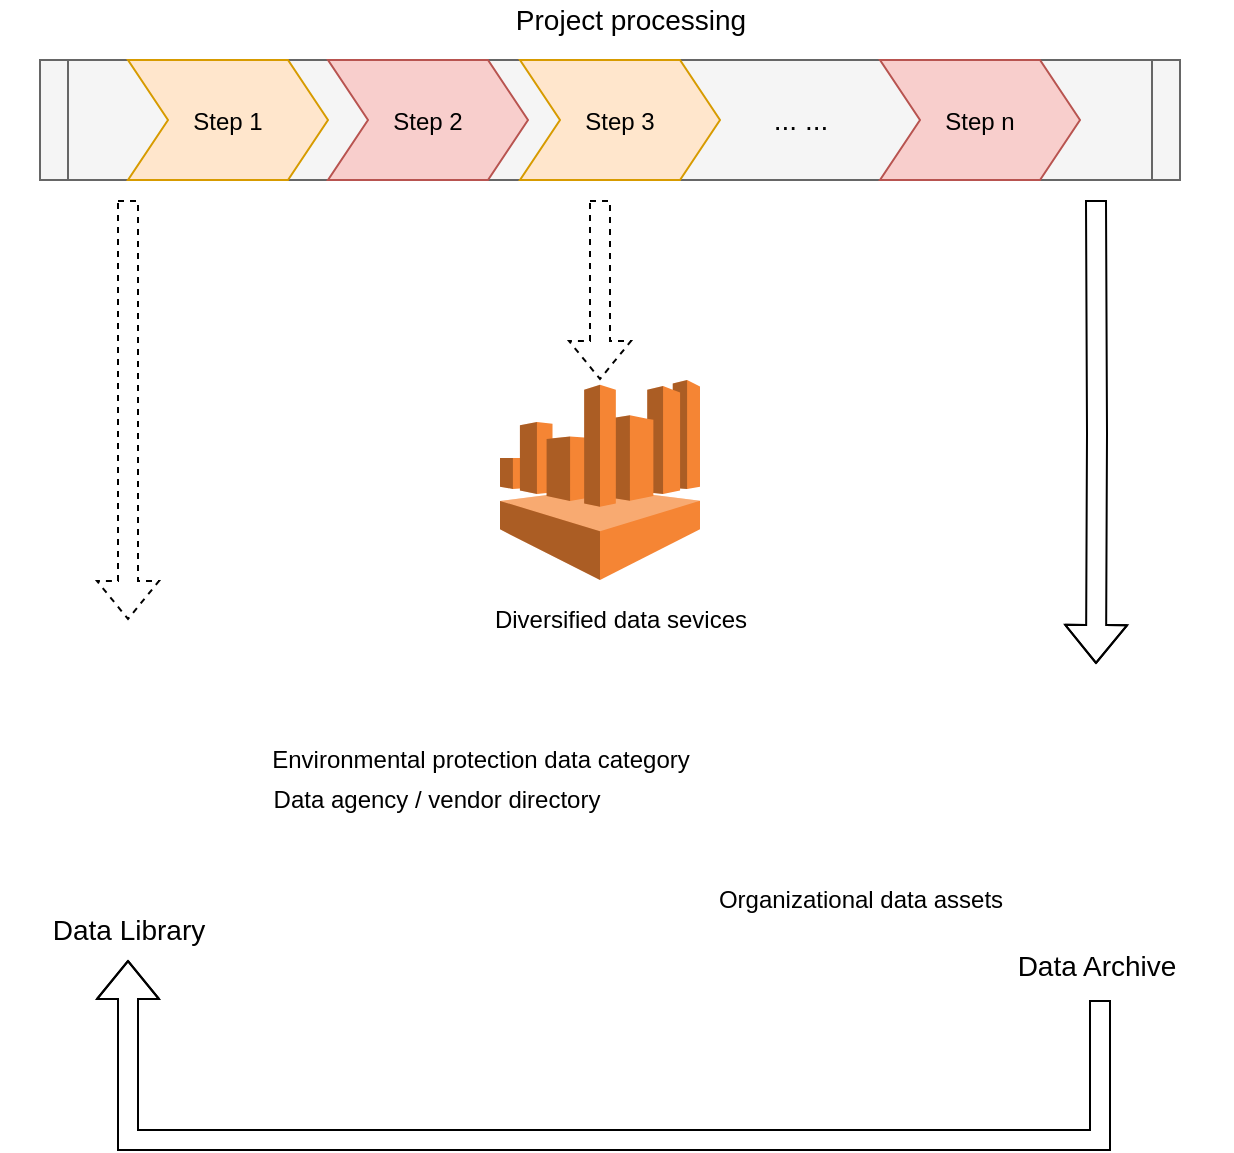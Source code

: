 <mxfile version="15.0.3" type="github">
  <diagram id="zkmIKnFzEqQbSLsd3OjC" name="Page-1">
    <mxGraphModel dx="1186" dy="764" grid="1" gridSize="10" guides="1" tooltips="1" connect="1" arrows="1" fold="1" page="1" pageScale="1" pageWidth="827" pageHeight="1169" math="0" shadow="0">
      <root>
        <mxCell id="0" />
        <mxCell id="1" parent="0" />
        <mxCell id="6U7_e6E1dN6NbGg3FLzw-2" value="&lt;font style=&quot;font-size: 14px&quot;&gt;Data Library&lt;/font&gt;" style="shape=image;html=1;verticalAlign=top;verticalLabelPosition=bottom;labelBackgroundColor=#ffffff;imageAspect=0;aspect=fixed;image=https://cdn2.iconfinder.com/data/icons/circle-icons-1/64/bookshelf-128.png" vertex="1" parent="1">
          <mxGeometry x="90" y="582" width="128" height="128" as="geometry" />
        </mxCell>
        <mxCell id="6U7_e6E1dN6NbGg3FLzw-11" style="edgeStyle=orthogonalEdgeStyle;rounded=0;orthogonalLoop=1;jettySize=auto;html=1;shape=flexArrow;" edge="1" parent="1">
          <mxGeometry relative="1" as="geometry">
            <mxPoint x="640" y="760" as="sourcePoint" />
            <mxPoint x="154" y="740" as="targetPoint" />
            <Array as="points">
              <mxPoint x="640" y="830" />
              <mxPoint x="154" y="830" />
            </Array>
          </mxGeometry>
        </mxCell>
        <mxCell id="6U7_e6E1dN6NbGg3FLzw-7" value="&lt;font style=&quot;font-size: 14px&quot;&gt;Data Archive&lt;/font&gt;" style="shape=image;html=1;verticalAlign=top;verticalLabelPosition=bottom;labelBackgroundColor=#ffffff;imageAspect=0;aspect=fixed;image=https://cdn3.iconfinder.com/data/icons/tiny-line/48/Line_ui_icons_Svg-13-128.png" vertex="1" parent="1">
          <mxGeometry x="570" y="592" width="136" height="136" as="geometry" />
        </mxCell>
        <mxCell id="6U7_e6E1dN6NbGg3FLzw-15" value="Environmental protection data category" style="text;html=1;align=center;verticalAlign=middle;resizable=0;points=[];autosize=1;strokeColor=none;" vertex="1" parent="1">
          <mxGeometry x="220" y="630" width="220" height="20" as="geometry" />
        </mxCell>
        <mxCell id="6U7_e6E1dN6NbGg3FLzw-16" value="Data agency / vendor directory" style="text;html=1;align=center;verticalAlign=middle;resizable=0;points=[];autosize=1;strokeColor=none;" vertex="1" parent="1">
          <mxGeometry x="218" y="650" width="180" height="20" as="geometry" />
        </mxCell>
        <mxCell id="6U7_e6E1dN6NbGg3FLzw-19" value="Organizational&amp;nbsp;data assets" style="text;html=1;align=center;verticalAlign=middle;resizable=0;points=[];autosize=1;strokeColor=none;" vertex="1" parent="1">
          <mxGeometry x="440" y="700" width="160" height="20" as="geometry" />
        </mxCell>
        <mxCell id="6U7_e6E1dN6NbGg3FLzw-24" value="" style="outlineConnect=0;dashed=0;verticalLabelPosition=bottom;verticalAlign=top;align=center;html=1;shape=mxgraph.aws3.athena;fillColor=#F58534;gradientColor=none;" vertex="1" parent="1">
          <mxGeometry x="340" y="450" width="100" height="100" as="geometry" />
        </mxCell>
        <mxCell id="6U7_e6E1dN6NbGg3FLzw-35" value="" style="group" vertex="1" connectable="0" parent="1">
          <mxGeometry x="110" y="290" width="570" height="90" as="geometry" />
        </mxCell>
        <mxCell id="6U7_e6E1dN6NbGg3FLzw-29" value="&lt;hr&gt;" style="shape=process;whiteSpace=wrap;html=1;backgroundOutline=1;size=0.024;fillColor=#f5f5f5;strokeColor=#666666;fontColor=#333333;" vertex="1" parent="6U7_e6E1dN6NbGg3FLzw-35">
          <mxGeometry width="570" height="60" as="geometry" />
        </mxCell>
        <mxCell id="6U7_e6E1dN6NbGg3FLzw-27" value="Step 2" style="shape=step;perimeter=stepPerimeter;fixedSize=1;points=[];fillColor=#f8cecc;strokeColor=#b85450;" vertex="1" parent="6U7_e6E1dN6NbGg3FLzw-35">
          <mxGeometry x="144" width="100" height="60" as="geometry" />
        </mxCell>
        <mxCell id="6U7_e6E1dN6NbGg3FLzw-28" value="Step 3" style="shape=step;perimeter=stepPerimeter;fixedSize=1;points=[];fillColor=#ffe6cc;strokeColor=#d79b00;" vertex="1" parent="6U7_e6E1dN6NbGg3FLzw-35">
          <mxGeometry x="240" width="100" height="60" as="geometry" />
        </mxCell>
        <mxCell id="6U7_e6E1dN6NbGg3FLzw-26" value="Step 1" style="shape=step;perimeter=stepPerimeter;fixedSize=1;points=[];fillColor=#ffe6cc;strokeColor=#d79b00;" vertex="1" parent="6U7_e6E1dN6NbGg3FLzw-35">
          <mxGeometry x="44" width="100" height="60" as="geometry" />
        </mxCell>
        <mxCell id="6U7_e6E1dN6NbGg3FLzw-32" value="Step n" style="shape=step;perimeter=stepPerimeter;fixedSize=1;points=[];fillColor=#f8cecc;strokeColor=#b85450;" vertex="1" parent="6U7_e6E1dN6NbGg3FLzw-35">
          <mxGeometry x="420" width="100" height="60" as="geometry" />
        </mxCell>
        <mxCell id="6U7_e6E1dN6NbGg3FLzw-34" value="&lt;span style=&quot;font-size: 14px&quot;&gt;... ...&lt;/span&gt;" style="text;html=1;align=center;verticalAlign=middle;resizable=0;points=[];autosize=1;strokeColor=none;" vertex="1" parent="6U7_e6E1dN6NbGg3FLzw-35">
          <mxGeometry x="360" y="20" width="40" height="20" as="geometry" />
        </mxCell>
        <mxCell id="6U7_e6E1dN6NbGg3FLzw-36" style="edgeStyle=orthogonalEdgeStyle;shape=flexArrow;rounded=0;orthogonalLoop=1;jettySize=auto;html=1;dashed=1;" edge="1" parent="1">
          <mxGeometry relative="1" as="geometry">
            <mxPoint x="154" y="360" as="sourcePoint" />
            <mxPoint x="154" y="570" as="targetPoint" />
          </mxGeometry>
        </mxCell>
        <mxCell id="6U7_e6E1dN6NbGg3FLzw-37" style="edgeStyle=orthogonalEdgeStyle;shape=flexArrow;rounded=0;orthogonalLoop=1;jettySize=auto;html=1;dashed=1;" edge="1" parent="1">
          <mxGeometry relative="1" as="geometry">
            <mxPoint x="390" y="450" as="targetPoint" />
            <mxPoint x="390" y="360" as="sourcePoint" />
          </mxGeometry>
        </mxCell>
        <mxCell id="6U7_e6E1dN6NbGg3FLzw-38" style="edgeStyle=orthogonalEdgeStyle;shape=flexArrow;rounded=0;orthogonalLoop=1;jettySize=auto;html=1;entryX=0.5;entryY=0;entryDx=0;entryDy=0;" edge="1" parent="1" target="6U7_e6E1dN6NbGg3FLzw-7">
          <mxGeometry relative="1" as="geometry">
            <mxPoint x="638" y="360" as="sourcePoint" />
            <mxPoint x="638" y="570" as="targetPoint" />
            <Array as="points" />
          </mxGeometry>
        </mxCell>
        <mxCell id="6U7_e6E1dN6NbGg3FLzw-33" value="&lt;font style=&quot;font-size: 14px&quot;&gt;Project processing&lt;/font&gt;" style="text;html=1;align=center;verticalAlign=middle;resizable=0;points=[];autosize=1;strokeColor=none;" vertex="1" parent="1">
          <mxGeometry x="340" y="260" width="130" height="20" as="geometry" />
        </mxCell>
        <mxCell id="6U7_e6E1dN6NbGg3FLzw-42" value="Diversified data sevices" style="text;html=1;align=center;verticalAlign=middle;resizable=0;points=[];autosize=1;strokeColor=none;" vertex="1" parent="1">
          <mxGeometry x="330" y="560" width="140" height="20" as="geometry" />
        </mxCell>
      </root>
    </mxGraphModel>
  </diagram>
</mxfile>

